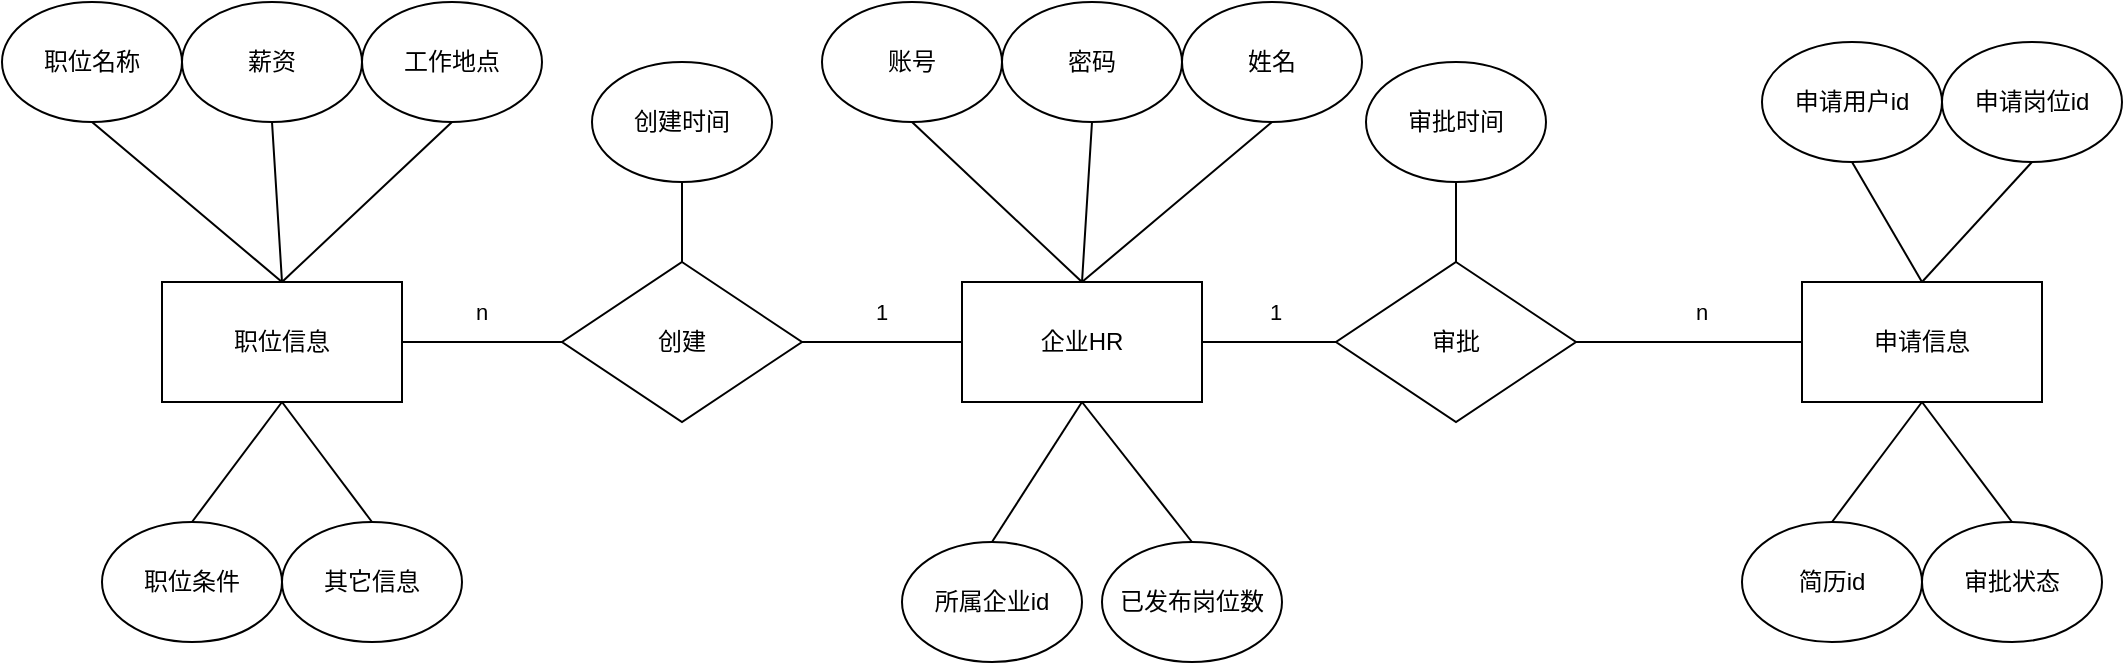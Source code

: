 <mxfile version="20.0.1" type="github">
  <diagram id="QwmQPPKT8OltPnBmKBn1" name="第 1 页">
    <mxGraphModel dx="1038" dy="547" grid="1" gridSize="10" guides="1" tooltips="1" connect="1" arrows="1" fold="1" page="1" pageScale="1" pageWidth="827" pageHeight="1169" math="0" shadow="0">
      <root>
        <mxCell id="0" />
        <mxCell id="1" parent="0" />
        <mxCell id="U6y4dG21lVUFFo3s9FFC-2" value="职位信息" style="rounded=0;whiteSpace=wrap;html=1;" vertex="1" parent="1">
          <mxGeometry x="120" y="190" width="120" height="60" as="geometry" />
        </mxCell>
        <mxCell id="U6y4dG21lVUFFo3s9FFC-28" style="edgeStyle=orthogonalEdgeStyle;shape=connector;rounded=0;orthogonalLoop=1;jettySize=auto;html=1;exitX=0.5;exitY=1;exitDx=0;exitDy=0;labelBackgroundColor=default;fontFamily=Helvetica;fontSize=11;fontColor=default;endArrow=none;endFill=0;strokeColor=default;" edge="1" parent="1" source="U6y4dG21lVUFFo3s9FFC-4" target="U6y4dG21lVUFFo3s9FFC-6">
          <mxGeometry relative="1" as="geometry" />
        </mxCell>
        <mxCell id="U6y4dG21lVUFFo3s9FFC-4" value="创建时间" style="ellipse;whiteSpace=wrap;html=1;" vertex="1" parent="1">
          <mxGeometry x="335" y="80" width="90" height="60" as="geometry" />
        </mxCell>
        <mxCell id="U6y4dG21lVUFFo3s9FFC-10" style="edgeStyle=orthogonalEdgeStyle;rounded=0;orthogonalLoop=1;jettySize=auto;html=1;exitX=1;exitY=0.5;exitDx=0;exitDy=0;entryX=0;entryY=0.5;entryDx=0;entryDy=0;endArrow=none;endFill=0;" edge="1" parent="1" source="U6y4dG21lVUFFo3s9FFC-6" target="U6y4dG21lVUFFo3s9FFC-7">
          <mxGeometry relative="1" as="geometry" />
        </mxCell>
        <mxCell id="U6y4dG21lVUFFo3s9FFC-11" style="edgeStyle=orthogonalEdgeStyle;rounded=0;orthogonalLoop=1;jettySize=auto;html=1;exitX=0;exitY=0.5;exitDx=0;exitDy=0;entryX=1;entryY=0.5;entryDx=0;entryDy=0;endArrow=none;endFill=0;" edge="1" parent="1" source="U6y4dG21lVUFFo3s9FFC-6" target="U6y4dG21lVUFFo3s9FFC-2">
          <mxGeometry relative="1" as="geometry">
            <Array as="points">
              <mxPoint x="280" y="220" />
              <mxPoint x="280" y="220" />
            </Array>
          </mxGeometry>
        </mxCell>
        <mxCell id="U6y4dG21lVUFFo3s9FFC-6" value="创建" style="rhombus;whiteSpace=wrap;html=1;" vertex="1" parent="1">
          <mxGeometry x="320" y="180" width="120" height="80" as="geometry" />
        </mxCell>
        <mxCell id="U6y4dG21lVUFFo3s9FFC-12" style="edgeStyle=orthogonalEdgeStyle;shape=connector;rounded=0;orthogonalLoop=1;jettySize=auto;html=1;exitX=1;exitY=0.5;exitDx=0;exitDy=0;entryX=0;entryY=0.5;entryDx=0;entryDy=0;labelBackgroundColor=default;fontFamily=Helvetica;fontSize=11;fontColor=default;endArrow=none;endFill=0;strokeColor=default;" edge="1" parent="1" source="U6y4dG21lVUFFo3s9FFC-7" target="U6y4dG21lVUFFo3s9FFC-9">
          <mxGeometry relative="1" as="geometry" />
        </mxCell>
        <mxCell id="U6y4dG21lVUFFo3s9FFC-7" value="企业HR" style="rounded=0;whiteSpace=wrap;html=1;" vertex="1" parent="1">
          <mxGeometry x="520" y="190" width="120" height="60" as="geometry" />
        </mxCell>
        <mxCell id="U6y4dG21lVUFFo3s9FFC-8" value="申请信息" style="rounded=0;whiteSpace=wrap;html=1;" vertex="1" parent="1">
          <mxGeometry x="940" y="190" width="120" height="60" as="geometry" />
        </mxCell>
        <mxCell id="U6y4dG21lVUFFo3s9FFC-13" style="edgeStyle=orthogonalEdgeStyle;shape=connector;rounded=0;orthogonalLoop=1;jettySize=auto;html=1;exitX=1;exitY=0.5;exitDx=0;exitDy=0;entryX=0;entryY=0.5;entryDx=0;entryDy=0;labelBackgroundColor=default;fontFamily=Helvetica;fontSize=11;fontColor=default;endArrow=none;endFill=0;strokeColor=default;" edge="1" parent="1" source="U6y4dG21lVUFFo3s9FFC-9" target="U6y4dG21lVUFFo3s9FFC-8">
          <mxGeometry relative="1" as="geometry" />
        </mxCell>
        <mxCell id="U6y4dG21lVUFFo3s9FFC-9" value="审批" style="rhombus;whiteSpace=wrap;html=1;" vertex="1" parent="1">
          <mxGeometry x="707" y="180" width="120" height="80" as="geometry" />
        </mxCell>
        <mxCell id="U6y4dG21lVUFFo3s9FFC-24" value="n" style="text;html=1;strokeColor=none;fillColor=none;align=center;verticalAlign=middle;whiteSpace=wrap;rounded=0;fontFamily=Helvetica;fontSize=11;fontColor=default;" vertex="1" parent="1">
          <mxGeometry x="250" y="190" width="60" height="30" as="geometry" />
        </mxCell>
        <mxCell id="U6y4dG21lVUFFo3s9FFC-25" value="1" style="text;html=1;strokeColor=none;fillColor=none;align=center;verticalAlign=middle;whiteSpace=wrap;rounded=0;fontFamily=Helvetica;fontSize=11;fontColor=default;" vertex="1" parent="1">
          <mxGeometry x="450" y="190" width="60" height="30" as="geometry" />
        </mxCell>
        <mxCell id="U6y4dG21lVUFFo3s9FFC-26" value="1" style="text;html=1;strokeColor=none;fillColor=none;align=center;verticalAlign=middle;whiteSpace=wrap;rounded=0;fontFamily=Helvetica;fontSize=11;fontColor=default;" vertex="1" parent="1">
          <mxGeometry x="647" y="190" width="60" height="30" as="geometry" />
        </mxCell>
        <mxCell id="U6y4dG21lVUFFo3s9FFC-27" value="n" style="text;html=1;strokeColor=none;fillColor=none;align=center;verticalAlign=middle;whiteSpace=wrap;rounded=0;fontFamily=Helvetica;fontSize=11;fontColor=default;" vertex="1" parent="1">
          <mxGeometry x="860" y="190" width="60" height="30" as="geometry" />
        </mxCell>
        <mxCell id="U6y4dG21lVUFFo3s9FFC-36" style="edgeStyle=none;shape=connector;rounded=0;orthogonalLoop=1;jettySize=auto;html=1;exitX=0.5;exitY=1;exitDx=0;exitDy=0;entryX=0.5;entryY=0;entryDx=0;entryDy=0;labelBackgroundColor=default;fontFamily=Helvetica;fontSize=11;fontColor=default;endArrow=none;endFill=0;strokeColor=default;" edge="1" parent="1" source="U6y4dG21lVUFFo3s9FFC-29" target="U6y4dG21lVUFFo3s9FFC-2">
          <mxGeometry relative="1" as="geometry" />
        </mxCell>
        <mxCell id="U6y4dG21lVUFFo3s9FFC-29" value="职位名称" style="ellipse;whiteSpace=wrap;html=1;" vertex="1" parent="1">
          <mxGeometry x="40" y="50" width="90" height="60" as="geometry" />
        </mxCell>
        <mxCell id="U6y4dG21lVUFFo3s9FFC-37" style="edgeStyle=none;shape=connector;rounded=0;orthogonalLoop=1;jettySize=auto;html=1;exitX=0.5;exitY=1;exitDx=0;exitDy=0;entryX=0.5;entryY=0;entryDx=0;entryDy=0;labelBackgroundColor=default;fontFamily=Helvetica;fontSize=11;fontColor=default;endArrow=none;endFill=0;strokeColor=default;" edge="1" parent="1" source="U6y4dG21lVUFFo3s9FFC-30" target="U6y4dG21lVUFFo3s9FFC-2">
          <mxGeometry relative="1" as="geometry" />
        </mxCell>
        <mxCell id="U6y4dG21lVUFFo3s9FFC-30" value="薪资" style="ellipse;whiteSpace=wrap;html=1;" vertex="1" parent="1">
          <mxGeometry x="130" y="50" width="90" height="60" as="geometry" />
        </mxCell>
        <mxCell id="U6y4dG21lVUFFo3s9FFC-38" style="edgeStyle=none;shape=connector;rounded=0;orthogonalLoop=1;jettySize=auto;html=1;exitX=0.5;exitY=1;exitDx=0;exitDy=0;entryX=0.5;entryY=0;entryDx=0;entryDy=0;labelBackgroundColor=default;fontFamily=Helvetica;fontSize=11;fontColor=default;endArrow=none;endFill=0;strokeColor=default;" edge="1" parent="1" source="U6y4dG21lVUFFo3s9FFC-31" target="U6y4dG21lVUFFo3s9FFC-2">
          <mxGeometry relative="1" as="geometry" />
        </mxCell>
        <mxCell id="U6y4dG21lVUFFo3s9FFC-31" value="工作地点" style="ellipse;whiteSpace=wrap;html=1;" vertex="1" parent="1">
          <mxGeometry x="220" y="50" width="90" height="60" as="geometry" />
        </mxCell>
        <mxCell id="U6y4dG21lVUFFo3s9FFC-34" style="shape=connector;rounded=0;orthogonalLoop=1;jettySize=auto;html=1;exitX=0.5;exitY=0;exitDx=0;exitDy=0;entryX=0.5;entryY=1;entryDx=0;entryDy=0;labelBackgroundColor=default;fontFamily=Helvetica;fontSize=11;fontColor=default;endArrow=none;endFill=0;strokeColor=default;" edge="1" parent="1" source="U6y4dG21lVUFFo3s9FFC-32" target="U6y4dG21lVUFFo3s9FFC-2">
          <mxGeometry relative="1" as="geometry" />
        </mxCell>
        <mxCell id="U6y4dG21lVUFFo3s9FFC-32" value="职位条件" style="ellipse;whiteSpace=wrap;html=1;" vertex="1" parent="1">
          <mxGeometry x="90" y="310" width="90" height="60" as="geometry" />
        </mxCell>
        <mxCell id="U6y4dG21lVUFFo3s9FFC-35" style="edgeStyle=none;shape=connector;rounded=0;orthogonalLoop=1;jettySize=auto;html=1;exitX=0.5;exitY=0;exitDx=0;exitDy=0;labelBackgroundColor=default;fontFamily=Helvetica;fontSize=11;fontColor=default;endArrow=none;endFill=0;strokeColor=default;" edge="1" parent="1" source="U6y4dG21lVUFFo3s9FFC-33">
          <mxGeometry relative="1" as="geometry">
            <mxPoint x="180" y="250" as="targetPoint" />
          </mxGeometry>
        </mxCell>
        <mxCell id="U6y4dG21lVUFFo3s9FFC-33" value="其它信息" style="ellipse;whiteSpace=wrap;html=1;" vertex="1" parent="1">
          <mxGeometry x="180" y="310" width="90" height="60" as="geometry" />
        </mxCell>
        <mxCell id="U6y4dG21lVUFFo3s9FFC-45" style="edgeStyle=none;shape=connector;rounded=0;orthogonalLoop=1;jettySize=auto;html=1;exitX=0.5;exitY=1;exitDx=0;exitDy=0;entryX=0.5;entryY=0;entryDx=0;entryDy=0;labelBackgroundColor=default;fontFamily=Helvetica;fontSize=11;fontColor=default;endArrow=none;endFill=0;strokeColor=default;" edge="1" parent="1" source="U6y4dG21lVUFFo3s9FFC-39" target="U6y4dG21lVUFFo3s9FFC-8">
          <mxGeometry relative="1" as="geometry" />
        </mxCell>
        <mxCell id="U6y4dG21lVUFFo3s9FFC-39" value="申请用户id" style="ellipse;whiteSpace=wrap;html=1;" vertex="1" parent="1">
          <mxGeometry x="920" y="70" width="90" height="60" as="geometry" />
        </mxCell>
        <mxCell id="U6y4dG21lVUFFo3s9FFC-46" style="edgeStyle=none;shape=connector;rounded=0;orthogonalLoop=1;jettySize=auto;html=1;exitX=0.5;exitY=1;exitDx=0;exitDy=0;entryX=0.5;entryY=0;entryDx=0;entryDy=0;labelBackgroundColor=default;fontFamily=Helvetica;fontSize=11;fontColor=default;endArrow=none;endFill=0;strokeColor=default;" edge="1" parent="1" source="U6y4dG21lVUFFo3s9FFC-40" target="U6y4dG21lVUFFo3s9FFC-8">
          <mxGeometry relative="1" as="geometry" />
        </mxCell>
        <mxCell id="U6y4dG21lVUFFo3s9FFC-40" value="申请岗位id" style="ellipse;whiteSpace=wrap;html=1;" vertex="1" parent="1">
          <mxGeometry x="1010" y="70" width="90" height="60" as="geometry" />
        </mxCell>
        <mxCell id="U6y4dG21lVUFFo3s9FFC-47" style="edgeStyle=none;shape=connector;rounded=0;orthogonalLoop=1;jettySize=auto;html=1;exitX=0.5;exitY=0;exitDx=0;exitDy=0;entryX=0.5;entryY=1;entryDx=0;entryDy=0;labelBackgroundColor=default;fontFamily=Helvetica;fontSize=11;fontColor=default;endArrow=none;endFill=0;strokeColor=default;" edge="1" parent="1" source="U6y4dG21lVUFFo3s9FFC-41" target="U6y4dG21lVUFFo3s9FFC-8">
          <mxGeometry relative="1" as="geometry" />
        </mxCell>
        <mxCell id="U6y4dG21lVUFFo3s9FFC-41" value="简历id" style="ellipse;whiteSpace=wrap;html=1;" vertex="1" parent="1">
          <mxGeometry x="910" y="310" width="90" height="60" as="geometry" />
        </mxCell>
        <mxCell id="U6y4dG21lVUFFo3s9FFC-48" style="edgeStyle=none;shape=connector;rounded=0;orthogonalLoop=1;jettySize=auto;html=1;exitX=0.5;exitY=0;exitDx=0;exitDy=0;labelBackgroundColor=default;fontFamily=Helvetica;fontSize=11;fontColor=default;endArrow=none;endFill=0;strokeColor=default;" edge="1" parent="1" source="U6y4dG21lVUFFo3s9FFC-42">
          <mxGeometry relative="1" as="geometry">
            <mxPoint x="1000" y="250" as="targetPoint" />
          </mxGeometry>
        </mxCell>
        <mxCell id="U6y4dG21lVUFFo3s9FFC-42" value="审批状态" style="ellipse;whiteSpace=wrap;html=1;" vertex="1" parent="1">
          <mxGeometry x="1000" y="310" width="90" height="60" as="geometry" />
        </mxCell>
        <mxCell id="U6y4dG21lVUFFo3s9FFC-44" style="edgeStyle=none;shape=connector;rounded=0;orthogonalLoop=1;jettySize=auto;html=1;exitX=0.5;exitY=1;exitDx=0;exitDy=0;labelBackgroundColor=default;fontFamily=Helvetica;fontSize=11;fontColor=default;endArrow=none;endFill=0;strokeColor=default;" edge="1" parent="1" source="U6y4dG21lVUFFo3s9FFC-43" target="U6y4dG21lVUFFo3s9FFC-9">
          <mxGeometry relative="1" as="geometry" />
        </mxCell>
        <mxCell id="U6y4dG21lVUFFo3s9FFC-43" value="审批时间" style="ellipse;whiteSpace=wrap;html=1;" vertex="1" parent="1">
          <mxGeometry x="722" y="80" width="90" height="60" as="geometry" />
        </mxCell>
        <mxCell id="U6y4dG21lVUFFo3s9FFC-54" style="edgeStyle=none;shape=connector;rounded=0;orthogonalLoop=1;jettySize=auto;html=1;exitX=0.5;exitY=1;exitDx=0;exitDy=0;entryX=0.5;entryY=0;entryDx=0;entryDy=0;labelBackgroundColor=default;fontFamily=Helvetica;fontSize=11;fontColor=default;endArrow=none;endFill=0;strokeColor=default;" edge="1" parent="1" source="U6y4dG21lVUFFo3s9FFC-49" target="U6y4dG21lVUFFo3s9FFC-7">
          <mxGeometry relative="1" as="geometry" />
        </mxCell>
        <mxCell id="U6y4dG21lVUFFo3s9FFC-49" value="账号" style="ellipse;whiteSpace=wrap;html=1;" vertex="1" parent="1">
          <mxGeometry x="450" y="50" width="90" height="60" as="geometry" />
        </mxCell>
        <mxCell id="U6y4dG21lVUFFo3s9FFC-58" style="edgeStyle=none;shape=connector;rounded=0;orthogonalLoop=1;jettySize=auto;html=1;exitX=0.5;exitY=0;exitDx=0;exitDy=0;entryX=0.5;entryY=1;entryDx=0;entryDy=0;labelBackgroundColor=default;fontFamily=Helvetica;fontSize=11;fontColor=default;endArrow=none;endFill=0;strokeColor=default;" edge="1" parent="1" source="U6y4dG21lVUFFo3s9FFC-50" target="U6y4dG21lVUFFo3s9FFC-7">
          <mxGeometry relative="1" as="geometry" />
        </mxCell>
        <mxCell id="U6y4dG21lVUFFo3s9FFC-50" value="已发布岗位数" style="ellipse;whiteSpace=wrap;html=1;" vertex="1" parent="1">
          <mxGeometry x="590" y="320" width="90" height="60" as="geometry" />
        </mxCell>
        <mxCell id="U6y4dG21lVUFFo3s9FFC-57" style="edgeStyle=none;shape=connector;rounded=0;orthogonalLoop=1;jettySize=auto;html=1;exitX=0.5;exitY=0;exitDx=0;exitDy=0;entryX=0.5;entryY=1;entryDx=0;entryDy=0;labelBackgroundColor=default;fontFamily=Helvetica;fontSize=11;fontColor=default;endArrow=none;endFill=0;strokeColor=default;" edge="1" parent="1" source="U6y4dG21lVUFFo3s9FFC-51" target="U6y4dG21lVUFFo3s9FFC-7">
          <mxGeometry relative="1" as="geometry" />
        </mxCell>
        <mxCell id="U6y4dG21lVUFFo3s9FFC-51" value="所属企业id" style="ellipse;whiteSpace=wrap;html=1;" vertex="1" parent="1">
          <mxGeometry x="490" y="320" width="90" height="60" as="geometry" />
        </mxCell>
        <mxCell id="U6y4dG21lVUFFo3s9FFC-55" style="edgeStyle=none;shape=connector;rounded=0;orthogonalLoop=1;jettySize=auto;html=1;exitX=0.5;exitY=1;exitDx=0;exitDy=0;entryX=0.5;entryY=0;entryDx=0;entryDy=0;labelBackgroundColor=default;fontFamily=Helvetica;fontSize=11;fontColor=default;endArrow=none;endFill=0;strokeColor=default;" edge="1" parent="1" source="U6y4dG21lVUFFo3s9FFC-52" target="U6y4dG21lVUFFo3s9FFC-7">
          <mxGeometry relative="1" as="geometry" />
        </mxCell>
        <mxCell id="U6y4dG21lVUFFo3s9FFC-52" value="密码" style="ellipse;whiteSpace=wrap;html=1;" vertex="1" parent="1">
          <mxGeometry x="540" y="50" width="90" height="60" as="geometry" />
        </mxCell>
        <mxCell id="U6y4dG21lVUFFo3s9FFC-56" style="edgeStyle=none;shape=connector;rounded=0;orthogonalLoop=1;jettySize=auto;html=1;exitX=0.5;exitY=1;exitDx=0;exitDy=0;entryX=0.5;entryY=0;entryDx=0;entryDy=0;labelBackgroundColor=default;fontFamily=Helvetica;fontSize=11;fontColor=default;endArrow=none;endFill=0;strokeColor=default;" edge="1" parent="1" source="U6y4dG21lVUFFo3s9FFC-53" target="U6y4dG21lVUFFo3s9FFC-7">
          <mxGeometry relative="1" as="geometry" />
        </mxCell>
        <mxCell id="U6y4dG21lVUFFo3s9FFC-53" value="姓名" style="ellipse;whiteSpace=wrap;html=1;" vertex="1" parent="1">
          <mxGeometry x="630" y="50" width="90" height="60" as="geometry" />
        </mxCell>
      </root>
    </mxGraphModel>
  </diagram>
</mxfile>
